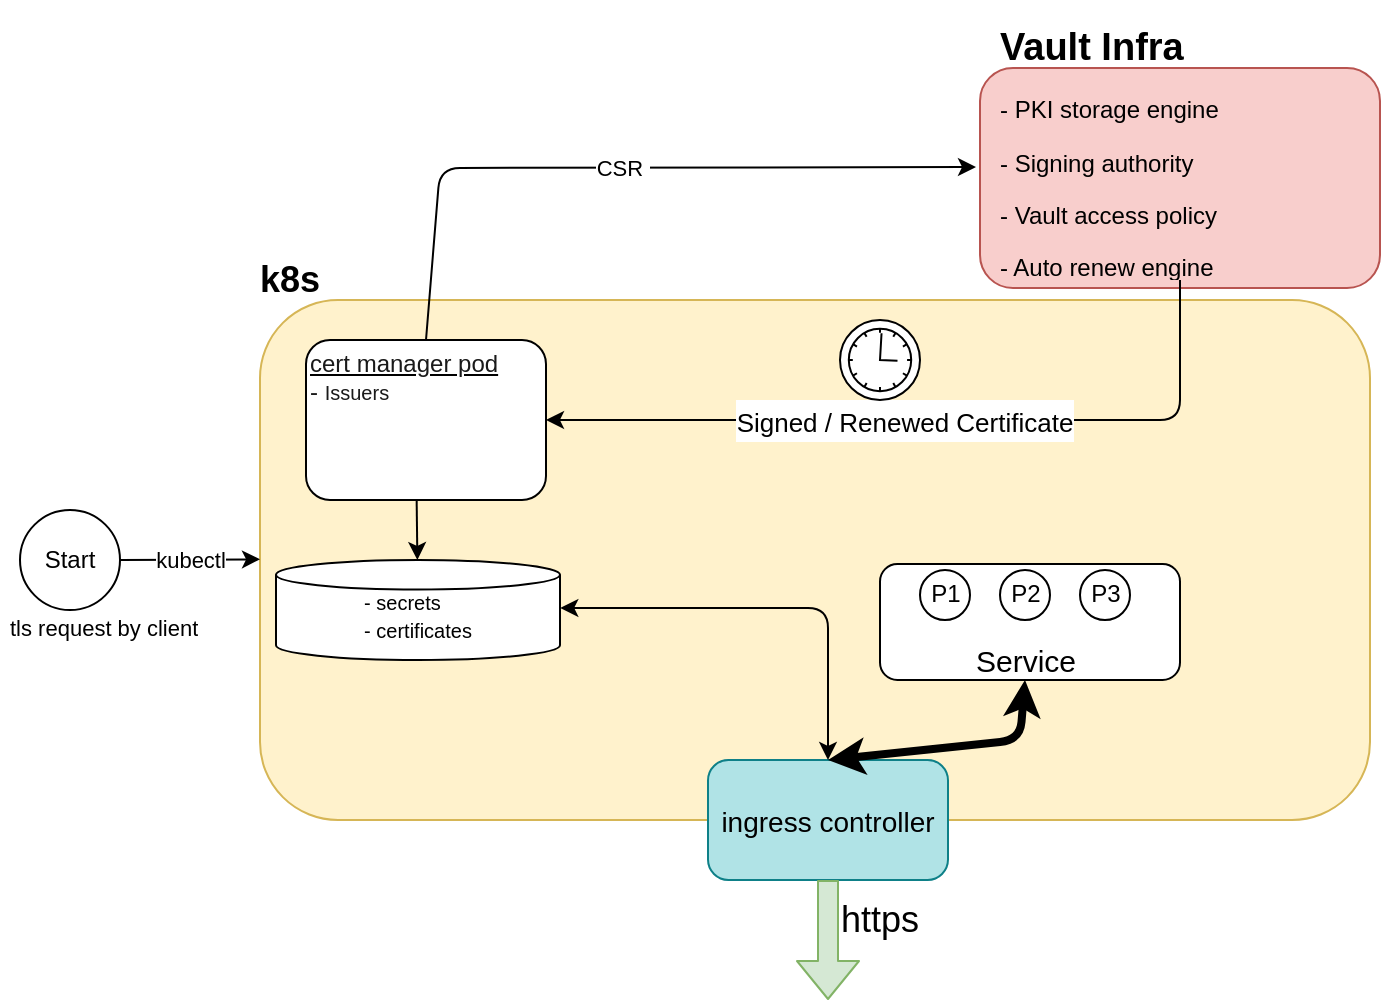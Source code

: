 <mxfile version="13.6.2" type="github">
  <diagram id="C5RBs43oDa-KdzZeNtuy" name="Page-1">
    <mxGraphModel dx="1188" dy="1747" grid="1" gridSize="10" guides="1" tooltips="1" connect="1" arrows="1" fold="1" page="1" pageScale="1" pageWidth="827" pageHeight="1169" math="0" shadow="0">
      <root>
        <mxCell id="WIyWlLk6GJQsqaUBKTNV-0" />
        <mxCell id="WIyWlLk6GJQsqaUBKTNV-1" parent="WIyWlLk6GJQsqaUBKTNV-0" />
        <mxCell id="XKmHDwgNy-t6aqt3oPUQ-0" value="Start" style="ellipse;whiteSpace=wrap;html=1;" parent="WIyWlLk6GJQsqaUBKTNV-1" vertex="1">
          <mxGeometry x="10" y="235" width="50" height="50" as="geometry" />
        </mxCell>
        <mxCell id="XKmHDwgNy-t6aqt3oPUQ-1" value="&lt;h1 style=&quot;font-size: 23px&quot;&gt;&lt;span style=&quot;font-weight: normal&quot;&gt;&lt;font style=&quot;font-size: 11px&quot;&gt;tls request by client&lt;/font&gt;&lt;/span&gt;&lt;/h1&gt;" style="text;html=1;strokeColor=none;fillColor=none;spacing=5;spacingTop=-20;whiteSpace=wrap;overflow=hidden;rounded=0;" parent="WIyWlLk6GJQsqaUBKTNV-1" vertex="1">
          <mxGeometry y="272" width="170" height="50" as="geometry" />
        </mxCell>
        <mxCell id="XKmHDwgNy-t6aqt3oPUQ-2" value="" style="rounded=1;whiteSpace=wrap;html=1;fillColor=#fff2cc;strokeColor=#d6b656;" parent="WIyWlLk6GJQsqaUBKTNV-1" vertex="1">
          <mxGeometry x="130" y="130" width="555" height="260" as="geometry" />
        </mxCell>
        <mxCell id="XKmHDwgNy-t6aqt3oPUQ-4" value="k8s" style="text;html=1;strokeColor=none;fillColor=none;align=center;verticalAlign=middle;whiteSpace=wrap;rounded=0;fontSize=18;fontStyle=1" parent="WIyWlLk6GJQsqaUBKTNV-1" vertex="1">
          <mxGeometry x="95" y="110" width="100" height="20" as="geometry" />
        </mxCell>
        <mxCell id="XKmHDwgNy-t6aqt3oPUQ-5" value="&lt;div&gt;&lt;u&gt;&lt;font color=&quot;#1a1a1a&quot;&gt;cert manager pod&lt;/font&gt;&lt;/u&gt;&lt;/div&gt;&lt;div&gt;&lt;font color=&quot;#1a1a1a&quot;&gt;- &lt;font style=&quot;font-size: 10px&quot;&gt;Issuers&lt;/font&gt;&lt;/font&gt;&lt;/div&gt;&lt;div&gt;&lt;font color=&quot;#1a1a1a&quot;&gt;&lt;font style=&quot;font-size: 10px&quot;&gt;&lt;br&gt;&lt;/font&gt;&lt;/font&gt;&lt;/div&gt;&lt;div&gt;&lt;font color=&quot;#1a1a1a&quot;&gt;&lt;font style=&quot;font-size: 10px&quot;&gt;&lt;br&gt;&lt;/font&gt;&lt;/font&gt;&lt;/div&gt;&lt;div&gt;&lt;font color=&quot;#1a1a1a&quot;&gt;&lt;font style=&quot;font-size: 10px&quot;&gt;&lt;br&gt;&lt;/font&gt;&lt;/font&gt;&lt;/div&gt;" style="rounded=1;whiteSpace=wrap;html=1;align=left;" parent="WIyWlLk6GJQsqaUBKTNV-1" vertex="1">
          <mxGeometry x="153" y="150" width="120" height="80" as="geometry" />
        </mxCell>
        <mxCell id="XKmHDwgNy-t6aqt3oPUQ-7" value="" style="rounded=1;whiteSpace=wrap;html=1;fillColor=#f8cecc;strokeColor=#b85450;" parent="WIyWlLk6GJQsqaUBKTNV-1" vertex="1">
          <mxGeometry x="490" y="14" width="200" height="110" as="geometry" />
        </mxCell>
        <mxCell id="XKmHDwgNy-t6aqt3oPUQ-11" value="&lt;h1 style=&quot;font-size: 19px&quot;&gt;Vault Infra&lt;/h1&gt;&lt;p&gt;- PKI storage engine&lt;/p&gt;&lt;p&gt;- Signing authority&lt;/p&gt;&lt;p&gt;- Vault access policy&lt;/p&gt;&lt;p&gt;- Auto renew engine&lt;/p&gt;" style="text;html=1;strokeColor=none;fillColor=none;spacing=5;spacingTop=-20;whiteSpace=wrap;overflow=hidden;rounded=0;" parent="WIyWlLk6GJQsqaUBKTNV-1" vertex="1">
          <mxGeometry x="495" y="-10" width="190" height="130" as="geometry" />
        </mxCell>
        <mxCell id="XKmHDwgNy-t6aqt3oPUQ-13" value="" style="endArrow=classic;html=1;fontSize=18;entryX=-0.01;entryY=0.45;entryDx=0;entryDy=0;exitX=0.5;exitY=0;exitDx=0;exitDy=0;entryPerimeter=0;" parent="WIyWlLk6GJQsqaUBKTNV-1" source="XKmHDwgNy-t6aqt3oPUQ-5" target="XKmHDwgNy-t6aqt3oPUQ-7" edge="1">
          <mxGeometry relative="1" as="geometry">
            <mxPoint x="400" y="195" as="sourcePoint" />
            <mxPoint x="490" y="110" as="targetPoint" />
            <Array as="points">
              <mxPoint x="220" y="64" />
            </Array>
          </mxGeometry>
        </mxCell>
        <mxCell id="XKmHDwgNy-t6aqt3oPUQ-14" value="CSR&amp;nbsp;" style="edgeLabel;resizable=0;html=1;align=center;verticalAlign=middle;" parent="XKmHDwgNy-t6aqt3oPUQ-13" connectable="0" vertex="1">
          <mxGeometry relative="1" as="geometry" />
        </mxCell>
        <mxCell id="XKmHDwgNy-t6aqt3oPUQ-15" value="&lt;font style=&quot;font-size: 14px&quot;&gt;ingress controller&lt;/font&gt;" style="rounded=1;whiteSpace=wrap;html=1;fontSize=18;arcSize=17;fillColor=#b0e3e6;strokeColor=#0e8088;" parent="WIyWlLk6GJQsqaUBKTNV-1" vertex="1">
          <mxGeometry x="354" y="360" width="120" height="60" as="geometry" />
        </mxCell>
        <mxCell id="XKmHDwgNy-t6aqt3oPUQ-16" value="&lt;div style=&quot;text-align: left&quot;&gt;&lt;span style=&quot;font-size: 10px&quot;&gt;- secrets&lt;/span&gt;&lt;/div&gt;&lt;font style=&quot;font-size: 10px&quot;&gt;&lt;div style=&quot;text-align: left&quot;&gt;&lt;span&gt;- certificates&lt;/span&gt;&lt;/div&gt;&lt;/font&gt;" style="shape=cylinder2;whiteSpace=wrap;html=1;boundedLbl=1;backgroundOutline=1;size=7.379;fontSize=18;" parent="WIyWlLk6GJQsqaUBKTNV-1" vertex="1">
          <mxGeometry x="138" y="260" width="142" height="50" as="geometry" />
        </mxCell>
        <mxCell id="XKmHDwgNy-t6aqt3oPUQ-18" value="" style="endArrow=classic;html=1;fontSize=18;" parent="WIyWlLk6GJQsqaUBKTNV-1" edge="1">
          <mxGeometry relative="1" as="geometry">
            <mxPoint x="60" y="260" as="sourcePoint" />
            <mxPoint x="130" y="259.66" as="targetPoint" />
          </mxGeometry>
        </mxCell>
        <mxCell id="XKmHDwgNy-t6aqt3oPUQ-19" value="kubectl" style="edgeLabel;resizable=0;html=1;align=center;verticalAlign=middle;" parent="XKmHDwgNy-t6aqt3oPUQ-18" connectable="0" vertex="1">
          <mxGeometry relative="1" as="geometry" />
        </mxCell>
        <mxCell id="XKmHDwgNy-t6aqt3oPUQ-24" value="&lt;font style=&quot;font-size: 13px&quot;&gt;Signed / Renewed Certificate&lt;/font&gt;" style="endArrow=classic;html=1;fontSize=18;exitX=0.5;exitY=1;exitDx=0;exitDy=0;entryX=1;entryY=0.5;entryDx=0;entryDy=0;" parent="WIyWlLk6GJQsqaUBKTNV-1" source="XKmHDwgNy-t6aqt3oPUQ-11" target="XKmHDwgNy-t6aqt3oPUQ-5" edge="1">
          <mxGeometry x="0.077" relative="1" as="geometry">
            <mxPoint x="230" y="200" as="sourcePoint" />
            <mxPoint x="390" y="200" as="targetPoint" />
            <Array as="points">
              <mxPoint x="590" y="190" />
            </Array>
            <mxPoint as="offset" />
          </mxGeometry>
        </mxCell>
        <mxCell id="XKmHDwgNy-t6aqt3oPUQ-28" value="" style="rounded=1;whiteSpace=wrap;html=1;fontSize=18;" parent="WIyWlLk6GJQsqaUBKTNV-1" vertex="1">
          <mxGeometry x="440" y="262" width="150" height="58" as="geometry" />
        </mxCell>
        <mxCell id="XKmHDwgNy-t6aqt3oPUQ-29" value="" style="ellipse;whiteSpace=wrap;html=1;aspect=fixed;fontSize=18;" parent="WIyWlLk6GJQsqaUBKTNV-1" vertex="1">
          <mxGeometry x="460" y="265" width="25" height="25" as="geometry" />
        </mxCell>
        <mxCell id="XKmHDwgNy-t6aqt3oPUQ-31" value="" style="ellipse;whiteSpace=wrap;html=1;aspect=fixed;fontSize=18;" parent="WIyWlLk6GJQsqaUBKTNV-1" vertex="1">
          <mxGeometry x="500" y="265" width="25" height="25" as="geometry" />
        </mxCell>
        <mxCell id="XKmHDwgNy-t6aqt3oPUQ-32" value="" style="ellipse;whiteSpace=wrap;html=1;aspect=fixed;fontSize=18;" parent="WIyWlLk6GJQsqaUBKTNV-1" vertex="1">
          <mxGeometry x="540" y="265" width="25" height="25" as="geometry" />
        </mxCell>
        <mxCell id="XKmHDwgNy-t6aqt3oPUQ-33" value="&lt;font style=&quot;font-size: 12px&quot;&gt;P1&lt;/font&gt;" style="text;html=1;strokeColor=none;fillColor=none;align=center;verticalAlign=middle;whiteSpace=wrap;rounded=0;fontSize=18;" parent="WIyWlLk6GJQsqaUBKTNV-1" vertex="1">
          <mxGeometry x="453" y="265" width="40" height="20" as="geometry" />
        </mxCell>
        <mxCell id="XKmHDwgNy-t6aqt3oPUQ-34" value="&lt;font style=&quot;font-size: 12px&quot;&gt;P2&lt;/font&gt;" style="text;html=1;strokeColor=none;fillColor=none;align=center;verticalAlign=middle;whiteSpace=wrap;rounded=0;fontSize=18;" parent="WIyWlLk6GJQsqaUBKTNV-1" vertex="1">
          <mxGeometry x="492.5" y="265" width="40" height="20" as="geometry" />
        </mxCell>
        <mxCell id="XKmHDwgNy-t6aqt3oPUQ-35" value="&lt;font style=&quot;font-size: 12px&quot;&gt;P3&lt;/font&gt;" style="text;html=1;strokeColor=none;fillColor=none;align=center;verticalAlign=middle;whiteSpace=wrap;rounded=0;fontSize=18;" parent="WIyWlLk6GJQsqaUBKTNV-1" vertex="1">
          <mxGeometry x="532.5" y="265" width="40" height="20" as="geometry" />
        </mxCell>
        <mxCell id="XKmHDwgNy-t6aqt3oPUQ-36" value="&lt;font style=&quot;font-size: 15px&quot;&gt;Service&lt;/font&gt;" style="text;html=1;strokeColor=none;fillColor=none;align=center;verticalAlign=middle;whiteSpace=wrap;rounded=0;fontSize=18;" parent="WIyWlLk6GJQsqaUBKTNV-1" vertex="1">
          <mxGeometry x="492.5" y="300" width="40" height="20" as="geometry" />
        </mxCell>
        <mxCell id="XKmHDwgNy-t6aqt3oPUQ-37" value="" style="endArrow=classic;startArrow=classic;html=1;fontSize=18;entryX=0.5;entryY=1;entryDx=0;entryDy=0;exitX=0.5;exitY=0;exitDx=0;exitDy=0;strokeWidth=4;" parent="WIyWlLk6GJQsqaUBKTNV-1" source="XKmHDwgNy-t6aqt3oPUQ-15" target="XKmHDwgNy-t6aqt3oPUQ-36" edge="1">
          <mxGeometry width="50" height="50" relative="1" as="geometry">
            <mxPoint x="460" y="372" as="sourcePoint" />
            <mxPoint x="510" y="322" as="targetPoint" />
            <Array as="points">
              <mxPoint x="510" y="350" />
            </Array>
          </mxGeometry>
        </mxCell>
        <mxCell id="XKmHDwgNy-t6aqt3oPUQ-38" value="" style="shape=flexArrow;endArrow=classic;html=1;fontSize=18;exitX=0.5;exitY=1;exitDx=0;exitDy=0;fillColor=#d5e8d4;strokeColor=#82b366;" parent="WIyWlLk6GJQsqaUBKTNV-1" source="XKmHDwgNy-t6aqt3oPUQ-15" edge="1">
          <mxGeometry width="50" height="50" relative="1" as="geometry">
            <mxPoint x="390" y="470" as="sourcePoint" />
            <mxPoint x="414" y="480" as="targetPoint" />
          </mxGeometry>
        </mxCell>
        <mxCell id="XKmHDwgNy-t6aqt3oPUQ-40" value="https" style="text;html=1;strokeColor=none;fillColor=none;align=center;verticalAlign=middle;whiteSpace=wrap;rounded=0;fontSize=18;" parent="WIyWlLk6GJQsqaUBKTNV-1" vertex="1">
          <mxGeometry x="420" y="430" width="40" height="20" as="geometry" />
        </mxCell>
        <mxCell id="XKmHDwgNy-t6aqt3oPUQ-42" value="" style="endArrow=classic;startArrow=classic;html=1;fontSize=18;exitX=0.5;exitY=0;exitDx=0;exitDy=0;entryX=1.001;entryY=0.479;entryDx=0;entryDy=0;entryPerimeter=0;" parent="WIyWlLk6GJQsqaUBKTNV-1" source="XKmHDwgNy-t6aqt3oPUQ-15" target="XKmHDwgNy-t6aqt3oPUQ-16" edge="1">
          <mxGeometry width="50" height="50" relative="1" as="geometry">
            <mxPoint x="290" y="370" as="sourcePoint" />
            <mxPoint x="340" y="320" as="targetPoint" />
            <Array as="points">
              <mxPoint x="414" y="284" />
            </Array>
          </mxGeometry>
        </mxCell>
        <mxCell id="Bo727522JeUf0DFHrZ_W-0" value="" style="shape=mxgraph.bpmn.shape;html=1;verticalLabelPosition=bottom;labelBackgroundColor=#ffffff;verticalAlign=top;align=center;perimeter=ellipsePerimeter;outlineConnect=0;outline=standard;symbol=timer;" vertex="1" parent="WIyWlLk6GJQsqaUBKTNV-1">
          <mxGeometry x="420" y="140" width="40" height="40" as="geometry" />
        </mxCell>
        <mxCell id="Bo727522JeUf0DFHrZ_W-2" value="" style="endArrow=classic;html=1;exitX=0.461;exitY=0.996;exitDx=0;exitDy=0;exitPerimeter=0;" edge="1" parent="WIyWlLk6GJQsqaUBKTNV-1" source="XKmHDwgNy-t6aqt3oPUQ-5" target="XKmHDwgNy-t6aqt3oPUQ-16">
          <mxGeometry width="50" height="50" relative="1" as="geometry">
            <mxPoint x="200" y="270" as="sourcePoint" />
            <mxPoint x="250" y="220" as="targetPoint" />
          </mxGeometry>
        </mxCell>
      </root>
    </mxGraphModel>
  </diagram>
</mxfile>
